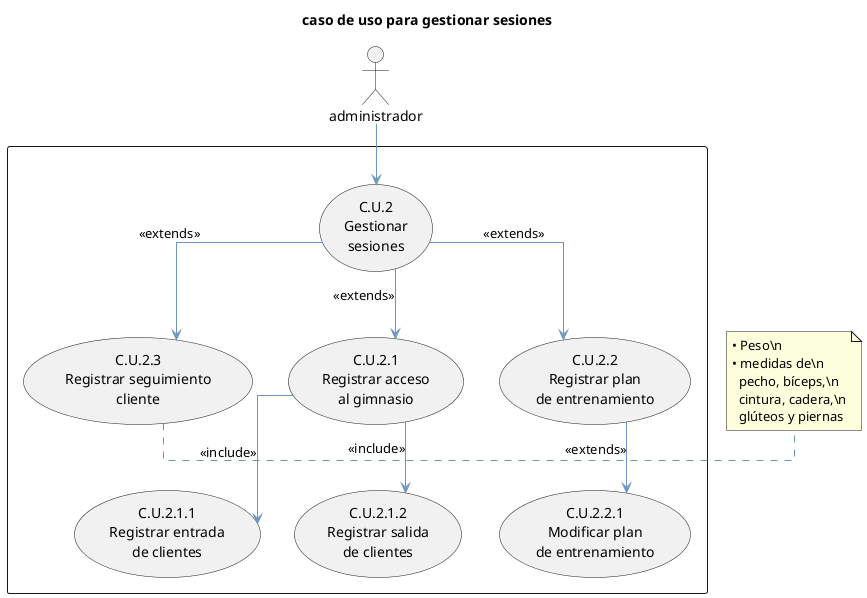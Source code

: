 @startuml
skinparam classAttributeIconSize 8
skinparam classFontSize 16
skinparam classFontName "Arial"
skinparam classBorderColor #212837
skinparam classHeaderFontColor #FFFFFF
skinparam classHeaderBackgroundColor #8BB9E6
skinparam classArrowColor #6E95C2
skinparam linetype ortho

title caso de uso para gestionar sesiones

actor "administrador" as Admin

rectangle " " {
    usecase "C.U.2\nGestionar\nsesiones" as CU2
    usecase "C.U.2.1\nRegistrar acceso\nal gimnasio" as CU21
    usecase "C.U.2.1.1\nRegistrar entrada\nde clientes" as CU211
    usecase "C.U.2.1.2\nRegistrar salida\nde clientes" as CU212
    usecase "C.U.2.2\nRegistrar plan\nde entrenamiento" as CU22
    usecase "C.U.2.2.1\nModificar plan\nde entrenamiento" as CU221
    usecase "C.U.2.3\nRegistrar seguimiento\ncliente" as CU23
}

' Posicionamiento visual mediante flechas ocultas
CU2 -[hidden]-> CU21
CU21 -[hidden]-> CU211
CU21 -[hidden]-> CU212
CU2 -[hidden]-> CU22
CU22 -[hidden]-> CU221
CU2 -[hidden]-> CU23

' Relaciones reales
Admin --> CU2

CU2 --> CU21 : <<extends>>
CU21 --> CU211 : <<include>>
CU21 --> CU212 : <<include>>

CU2 --> CU22 : <<extends>>
CU22 --> CU221 : <<extends>>

CU2 --> CU23 : <<extends>>

note right of CU23
  • Peso\n
  • medidas de\n
    pecho, bíceps,\n
    cintura, cadera,\n
    glúteos y piernas
end note

@enduml
